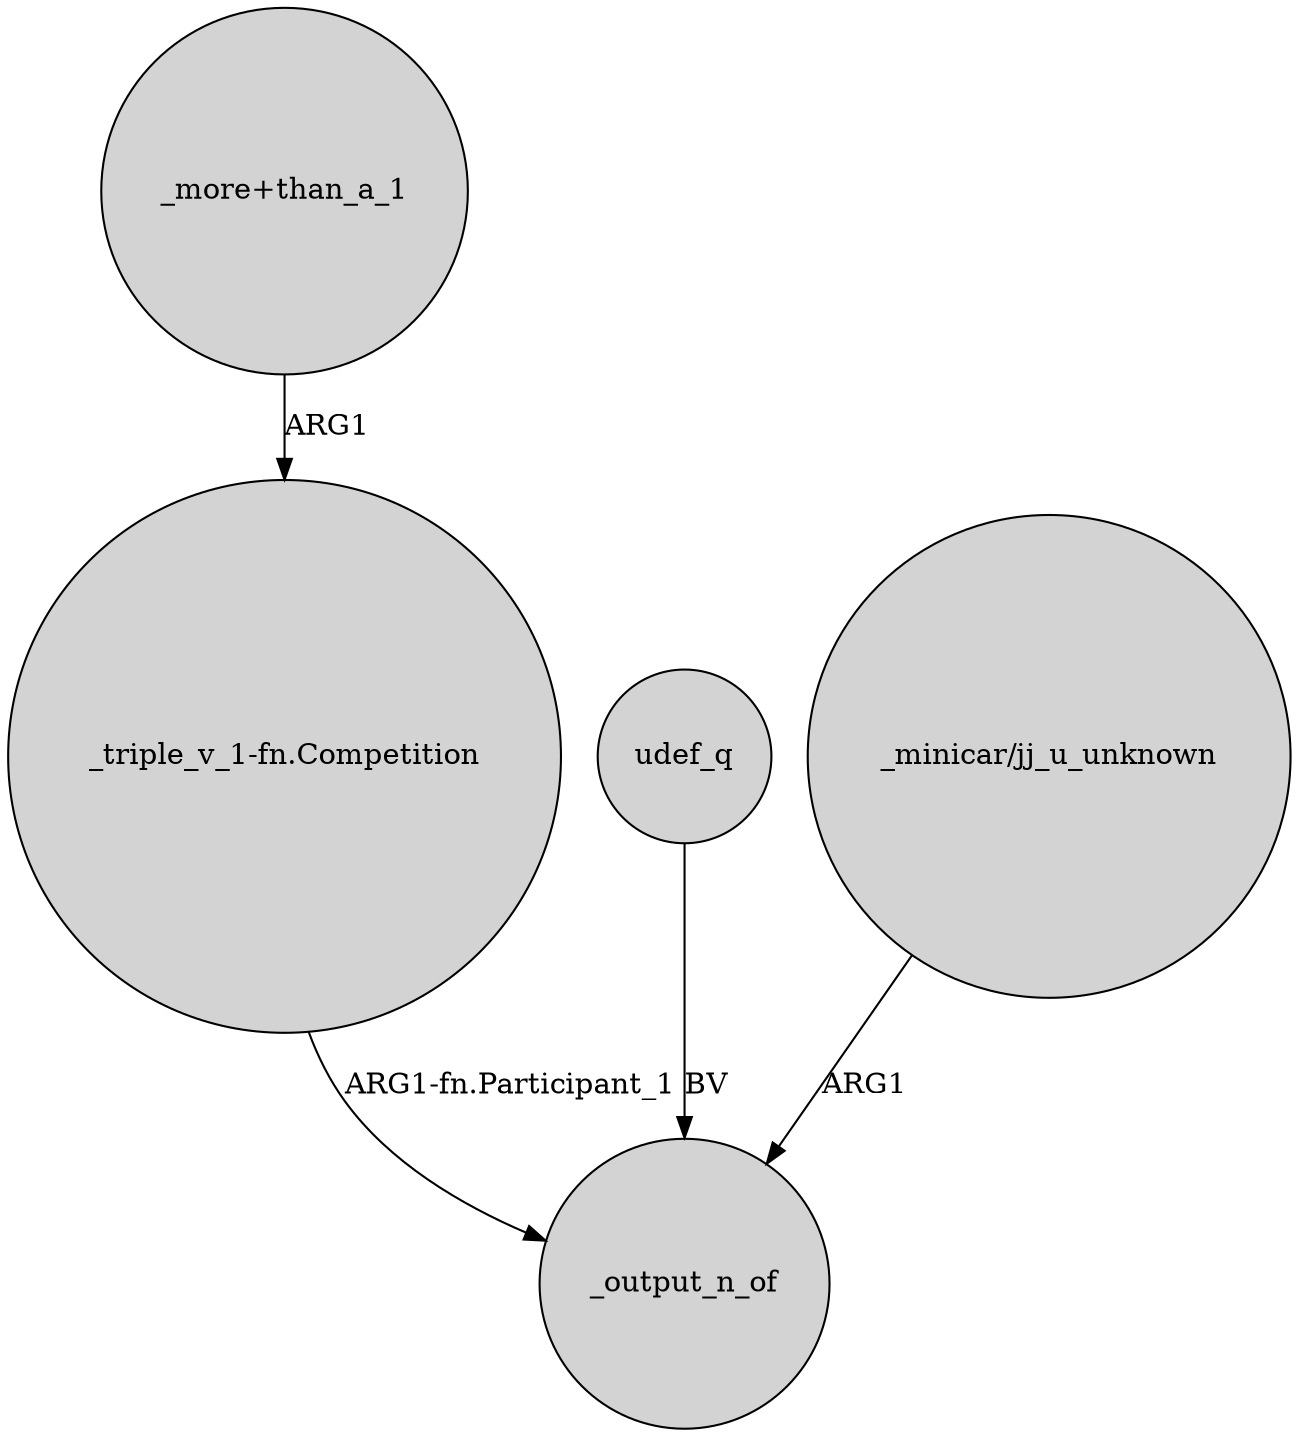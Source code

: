 digraph {
	node [shape=circle style=filled]
	"_more+than_a_1" -> "_triple_v_1-fn.Competition" [label=ARG1]
	udef_q -> _output_n_of [label=BV]
	"_triple_v_1-fn.Competition" -> _output_n_of [label="ARG1-fn.Participant_1"]
	"_minicar/jj_u_unknown" -> _output_n_of [label=ARG1]
}
